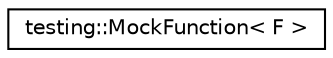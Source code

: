digraph "Graphical Class Hierarchy"
{
  edge [fontname="Helvetica",fontsize="10",labelfontname="Helvetica",labelfontsize="10"];
  node [fontname="Helvetica",fontsize="10",shape=record];
  rankdir="LR";
  Node1 [label="testing::MockFunction\< F \>",height=0.2,width=0.4,color="black", fillcolor="white", style="filled",URL="$classtesting_1_1_mock_function.html"];
}
